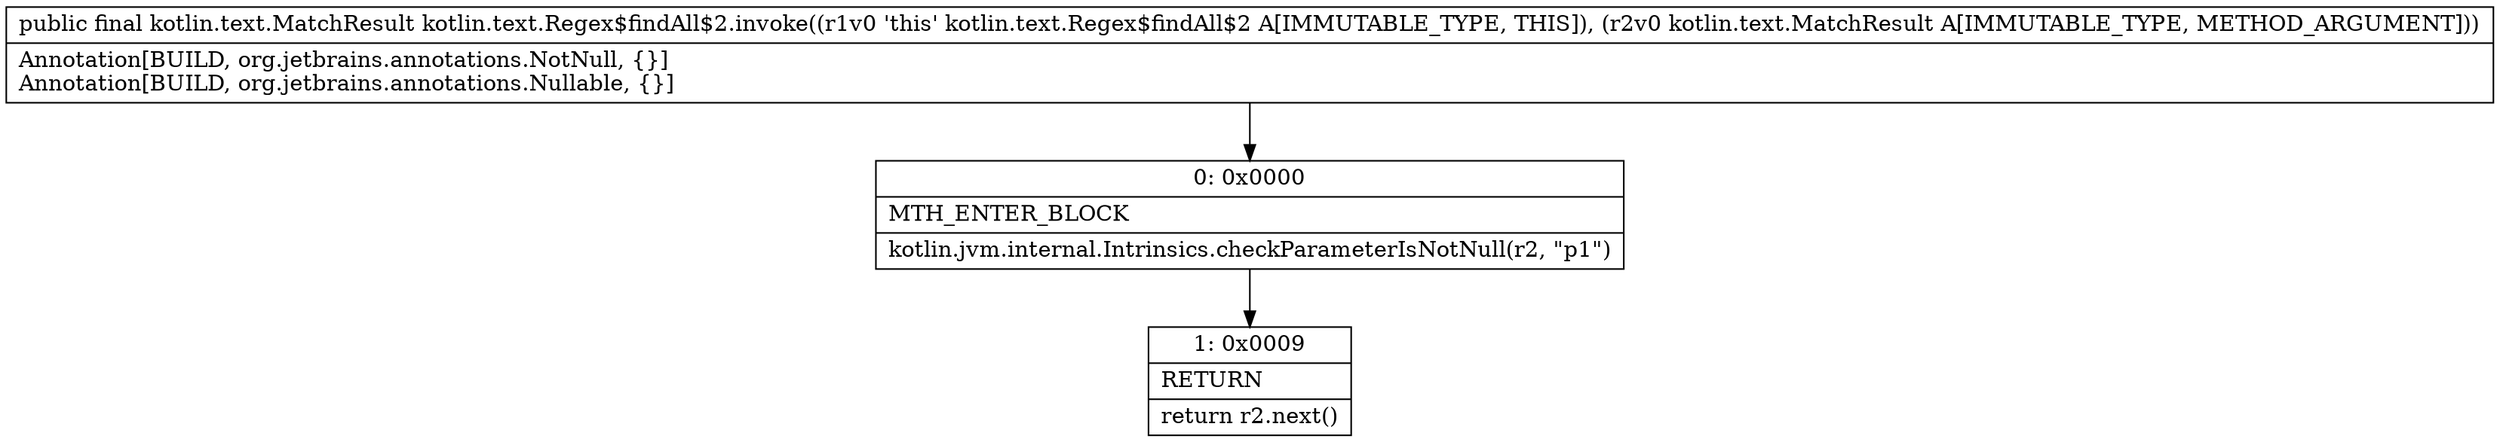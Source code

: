 digraph "CFG forkotlin.text.Regex$findAll$2.invoke(Lkotlin\/text\/MatchResult;)Lkotlin\/text\/MatchResult;" {
Node_0 [shape=record,label="{0\:\ 0x0000|MTH_ENTER_BLOCK\l|kotlin.jvm.internal.Intrinsics.checkParameterIsNotNull(r2, \"p1\")\l}"];
Node_1 [shape=record,label="{1\:\ 0x0009|RETURN\l|return r2.next()\l}"];
MethodNode[shape=record,label="{public final kotlin.text.MatchResult kotlin.text.Regex$findAll$2.invoke((r1v0 'this' kotlin.text.Regex$findAll$2 A[IMMUTABLE_TYPE, THIS]), (r2v0 kotlin.text.MatchResult A[IMMUTABLE_TYPE, METHOD_ARGUMENT]))  | Annotation[BUILD, org.jetbrains.annotations.NotNull, \{\}]\lAnnotation[BUILD, org.jetbrains.annotations.Nullable, \{\}]\l}"];
MethodNode -> Node_0;
Node_0 -> Node_1;
}

